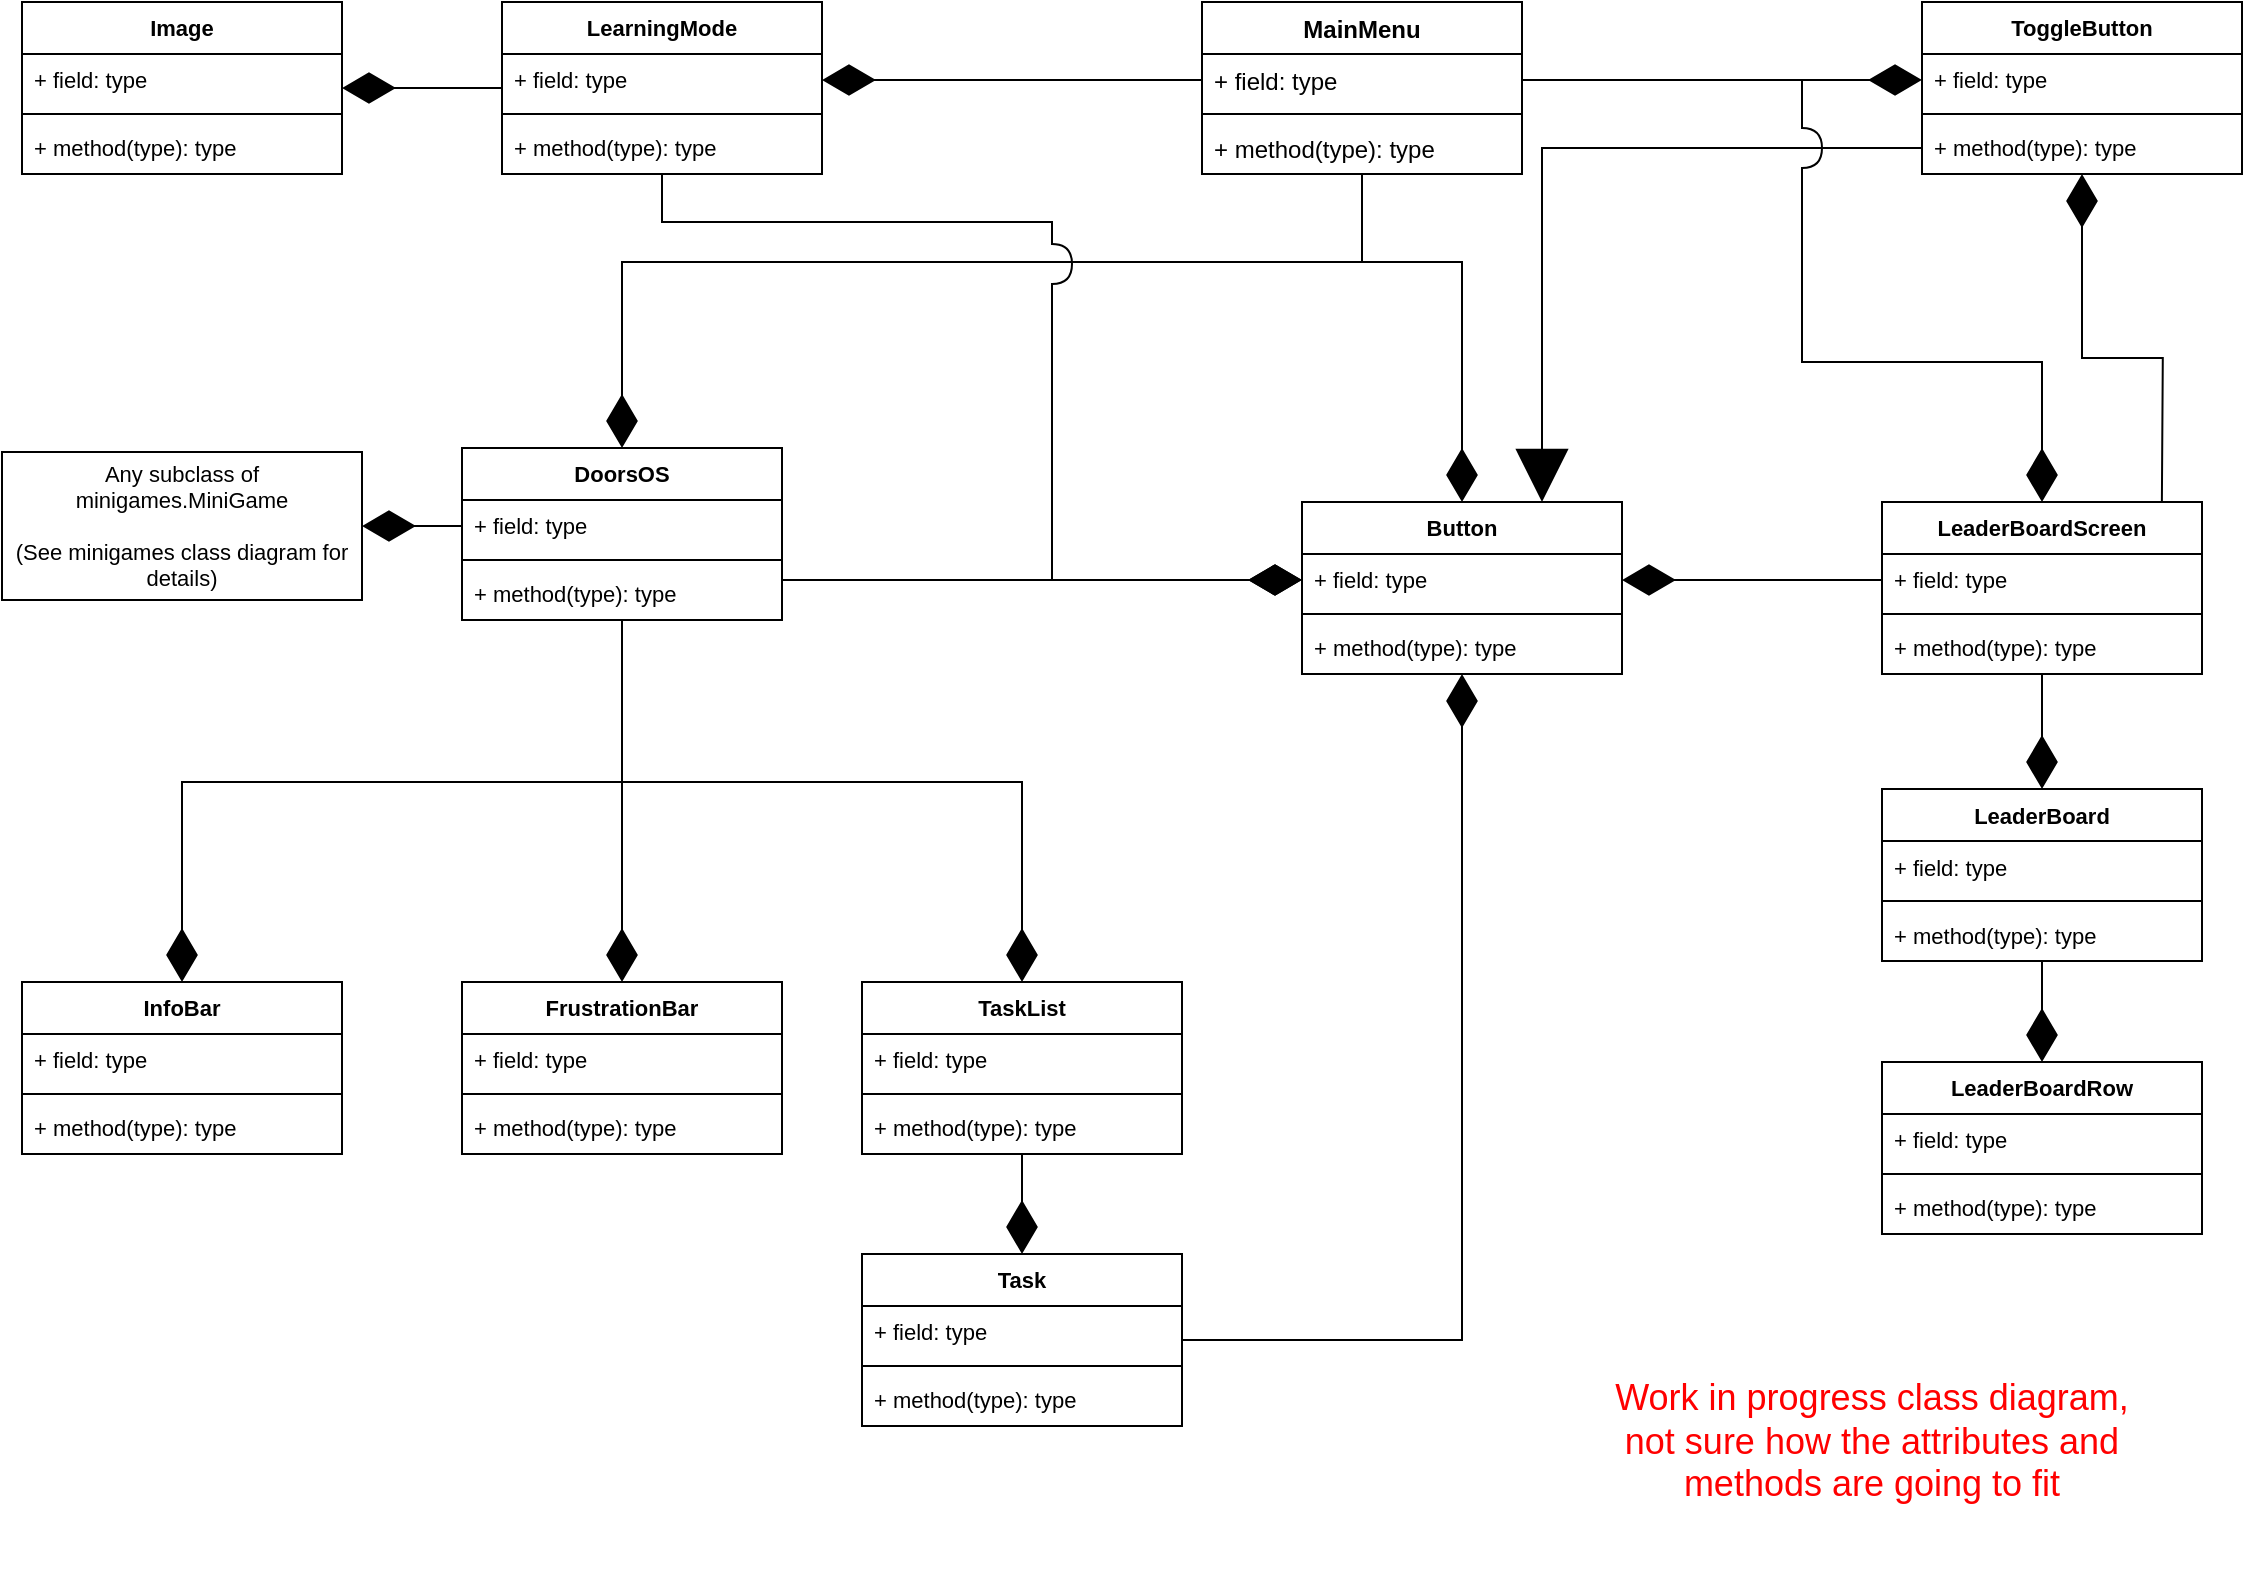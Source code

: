 <mxfile version="22.1.9" type="onedrive">
  <diagram id="C5RBs43oDa-KdzZeNtuy" name="Page-1">
    <mxGraphModel grid="1" page="1" gridSize="10" guides="1" tooltips="1" connect="1" arrows="1" fold="1" pageScale="1" pageWidth="1169" pageHeight="827" math="0" shadow="0">
      <root>
        <mxCell id="WIyWlLk6GJQsqaUBKTNV-0" />
        <mxCell id="WIyWlLk6GJQsqaUBKTNV-1" parent="WIyWlLk6GJQsqaUBKTNV-0" />
        <mxCell id="tVtpj592pyamEEXmdhVW-80" style="edgeStyle=orthogonalEdgeStyle;shape=connector;rounded=0;orthogonalLoop=1;jettySize=auto;html=1;entryX=0.5;entryY=0;entryDx=0;entryDy=0;labelBackgroundColor=default;strokeColor=default;align=center;verticalAlign=middle;fontFamily=Helvetica;fontSize=11;fontColor=default;endArrow=diamondThin;endFill=1;endSize=24;" edge="1" parent="WIyWlLk6GJQsqaUBKTNV-1" source="tVtpj592pyamEEXmdhVW-0" target="tVtpj592pyamEEXmdhVW-54">
          <mxGeometry relative="1" as="geometry">
            <Array as="points">
              <mxPoint x="690" y="150" />
              <mxPoint x="740" y="150" />
            </Array>
          </mxGeometry>
        </mxCell>
        <mxCell id="tVtpj592pyamEEXmdhVW-0" value="MainMenu" style="swimlane;fontStyle=1;align=center;verticalAlign=top;childLayout=stackLayout;horizontal=1;startSize=26;horizontalStack=0;resizeParent=1;resizeParentMax=0;resizeLast=0;collapsible=1;marginBottom=0;whiteSpace=wrap;html=1;" vertex="1" parent="WIyWlLk6GJQsqaUBKTNV-1">
          <mxGeometry x="610" y="20" width="160" height="86" as="geometry" />
        </mxCell>
        <mxCell id="tVtpj592pyamEEXmdhVW-1" value="+ field: type&lt;br&gt;" style="text;strokeColor=none;fillColor=none;align=left;verticalAlign=top;spacingLeft=4;spacingRight=4;overflow=hidden;rotatable=0;points=[[0,0.5],[1,0.5]];portConstraint=eastwest;whiteSpace=wrap;html=1;" vertex="1" parent="tVtpj592pyamEEXmdhVW-0">
          <mxGeometry y="26" width="160" height="26" as="geometry" />
        </mxCell>
        <mxCell id="tVtpj592pyamEEXmdhVW-2" value="" style="line;strokeWidth=1;fillColor=none;align=left;verticalAlign=middle;spacingTop=-1;spacingLeft=3;spacingRight=3;rotatable=0;labelPosition=right;points=[];portConstraint=eastwest;strokeColor=inherit;" vertex="1" parent="tVtpj592pyamEEXmdhVW-0">
          <mxGeometry y="52" width="160" height="8" as="geometry" />
        </mxCell>
        <mxCell id="tVtpj592pyamEEXmdhVW-3" value="+ method(type): type" style="text;strokeColor=none;fillColor=none;align=left;verticalAlign=top;spacingLeft=4;spacingRight=4;overflow=hidden;rotatable=0;points=[[0,0.5],[1,0.5]];portConstraint=eastwest;whiteSpace=wrap;html=1;" vertex="1" parent="tVtpj592pyamEEXmdhVW-0">
          <mxGeometry y="60" width="160" height="26" as="geometry" />
        </mxCell>
        <mxCell id="tVtpj592pyamEEXmdhVW-75" style="edgeStyle=orthogonalEdgeStyle;shape=connector;rounded=0;orthogonalLoop=1;jettySize=auto;html=1;entryX=0.5;entryY=0;entryDx=0;entryDy=0;labelBackgroundColor=default;strokeColor=default;align=center;verticalAlign=middle;fontFamily=Helvetica;fontSize=11;fontColor=default;endArrow=diamondThin;endFill=1;endSize=24;" edge="1" parent="WIyWlLk6GJQsqaUBKTNV-1" source="tVtpj592pyamEEXmdhVW-10" target="tVtpj592pyamEEXmdhVW-16">
          <mxGeometry relative="1" as="geometry">
            <Array as="points">
              <mxPoint x="320" y="410" />
              <mxPoint x="100" y="410" />
            </Array>
          </mxGeometry>
        </mxCell>
        <mxCell id="tVtpj592pyamEEXmdhVW-76" style="edgeStyle=orthogonalEdgeStyle;shape=connector;rounded=0;orthogonalLoop=1;jettySize=auto;html=1;entryX=0.5;entryY=0;entryDx=0;entryDy=0;labelBackgroundColor=default;strokeColor=default;align=center;verticalAlign=middle;fontFamily=Helvetica;fontSize=11;fontColor=default;endArrow=diamondThin;endFill=1;endSize=24;" edge="1" parent="WIyWlLk6GJQsqaUBKTNV-1" source="tVtpj592pyamEEXmdhVW-10" target="tVtpj592pyamEEXmdhVW-20">
          <mxGeometry relative="1" as="geometry" />
        </mxCell>
        <mxCell id="tVtpj592pyamEEXmdhVW-77" style="edgeStyle=orthogonalEdgeStyle;shape=connector;rounded=0;orthogonalLoop=1;jettySize=auto;html=1;entryX=0.5;entryY=0;entryDx=0;entryDy=0;labelBackgroundColor=default;strokeColor=default;align=center;verticalAlign=middle;fontFamily=Helvetica;fontSize=11;fontColor=default;endArrow=diamondThin;endFill=1;endSize=24;" edge="1" parent="WIyWlLk6GJQsqaUBKTNV-1" source="tVtpj592pyamEEXmdhVW-10" target="tVtpj592pyamEEXmdhVW-24">
          <mxGeometry relative="1" as="geometry">
            <Array as="points">
              <mxPoint x="320" y="410" />
              <mxPoint x="520" y="410" />
            </Array>
          </mxGeometry>
        </mxCell>
        <mxCell id="tVtpj592pyamEEXmdhVW-10" value="DoorsOS" style="swimlane;fontStyle=1;align=center;verticalAlign=top;childLayout=stackLayout;horizontal=1;startSize=26;horizontalStack=0;resizeParent=1;resizeParentMax=0;resizeLast=0;collapsible=1;marginBottom=0;whiteSpace=wrap;html=1;fontFamily=Helvetica;fontSize=11;fontColor=default;" vertex="1" parent="WIyWlLk6GJQsqaUBKTNV-1">
          <mxGeometry x="240" y="243" width="160" height="86" as="geometry">
            <mxRectangle x="240" y="243" width="90" height="30" as="alternateBounds" />
          </mxGeometry>
        </mxCell>
        <mxCell id="tVtpj592pyamEEXmdhVW-11" value="+ field: type" style="text;strokeColor=none;fillColor=none;align=left;verticalAlign=top;spacingLeft=4;spacingRight=4;overflow=hidden;rotatable=0;points=[[0,0.5],[1,0.5]];portConstraint=eastwest;whiteSpace=wrap;html=1;fontSize=11;fontFamily=Helvetica;fontColor=default;" vertex="1" parent="tVtpj592pyamEEXmdhVW-10">
          <mxGeometry y="26" width="160" height="26" as="geometry" />
        </mxCell>
        <mxCell id="tVtpj592pyamEEXmdhVW-12" value="" style="line;strokeWidth=1;fillColor=none;align=left;verticalAlign=middle;spacingTop=-1;spacingLeft=3;spacingRight=3;rotatable=0;labelPosition=right;points=[];portConstraint=eastwest;strokeColor=inherit;fontFamily=Helvetica;fontSize=11;fontColor=default;" vertex="1" parent="tVtpj592pyamEEXmdhVW-10">
          <mxGeometry y="52" width="160" height="8" as="geometry" />
        </mxCell>
        <mxCell id="tVtpj592pyamEEXmdhVW-13" value="+ method(type): type" style="text;strokeColor=none;fillColor=none;align=left;verticalAlign=top;spacingLeft=4;spacingRight=4;overflow=hidden;rotatable=0;points=[[0,0.5],[1,0.5]];portConstraint=eastwest;whiteSpace=wrap;html=1;fontSize=11;fontFamily=Helvetica;fontColor=default;" vertex="1" parent="tVtpj592pyamEEXmdhVW-10">
          <mxGeometry y="60" width="160" height="26" as="geometry" />
        </mxCell>
        <mxCell id="tVtpj592pyamEEXmdhVW-16" value="InfoBar" style="swimlane;fontStyle=1;align=center;verticalAlign=top;childLayout=stackLayout;horizontal=1;startSize=26;horizontalStack=0;resizeParent=1;resizeParentMax=0;resizeLast=0;collapsible=1;marginBottom=0;whiteSpace=wrap;html=1;fontFamily=Helvetica;fontSize=11;fontColor=default;" vertex="1" parent="WIyWlLk6GJQsqaUBKTNV-1">
          <mxGeometry x="20" y="510" width="160" height="86" as="geometry" />
        </mxCell>
        <mxCell id="tVtpj592pyamEEXmdhVW-17" value="+ field: type" style="text;strokeColor=none;fillColor=none;align=left;verticalAlign=top;spacingLeft=4;spacingRight=4;overflow=hidden;rotatable=0;points=[[0,0.5],[1,0.5]];portConstraint=eastwest;whiteSpace=wrap;html=1;fontSize=11;fontFamily=Helvetica;fontColor=default;" vertex="1" parent="tVtpj592pyamEEXmdhVW-16">
          <mxGeometry y="26" width="160" height="26" as="geometry" />
        </mxCell>
        <mxCell id="tVtpj592pyamEEXmdhVW-18" value="" style="line;strokeWidth=1;fillColor=none;align=left;verticalAlign=middle;spacingTop=-1;spacingLeft=3;spacingRight=3;rotatable=0;labelPosition=right;points=[];portConstraint=eastwest;strokeColor=inherit;fontFamily=Helvetica;fontSize=11;fontColor=default;" vertex="1" parent="tVtpj592pyamEEXmdhVW-16">
          <mxGeometry y="52" width="160" height="8" as="geometry" />
        </mxCell>
        <mxCell id="tVtpj592pyamEEXmdhVW-19" value="+ method(type): type" style="text;strokeColor=none;fillColor=none;align=left;verticalAlign=top;spacingLeft=4;spacingRight=4;overflow=hidden;rotatable=0;points=[[0,0.5],[1,0.5]];portConstraint=eastwest;whiteSpace=wrap;html=1;fontSize=11;fontFamily=Helvetica;fontColor=default;" vertex="1" parent="tVtpj592pyamEEXmdhVW-16">
          <mxGeometry y="60" width="160" height="26" as="geometry" />
        </mxCell>
        <mxCell id="tVtpj592pyamEEXmdhVW-20" value="FrustrationBar" style="swimlane;fontStyle=1;align=center;verticalAlign=top;childLayout=stackLayout;horizontal=1;startSize=26;horizontalStack=0;resizeParent=1;resizeParentMax=0;resizeLast=0;collapsible=1;marginBottom=0;whiteSpace=wrap;html=1;fontFamily=Helvetica;fontSize=11;fontColor=default;" vertex="1" parent="WIyWlLk6GJQsqaUBKTNV-1">
          <mxGeometry x="240" y="510" width="160" height="86" as="geometry" />
        </mxCell>
        <mxCell id="tVtpj592pyamEEXmdhVW-21" value="+ field: type" style="text;strokeColor=none;fillColor=none;align=left;verticalAlign=top;spacingLeft=4;spacingRight=4;overflow=hidden;rotatable=0;points=[[0,0.5],[1,0.5]];portConstraint=eastwest;whiteSpace=wrap;html=1;fontSize=11;fontFamily=Helvetica;fontColor=default;" vertex="1" parent="tVtpj592pyamEEXmdhVW-20">
          <mxGeometry y="26" width="160" height="26" as="geometry" />
        </mxCell>
        <mxCell id="tVtpj592pyamEEXmdhVW-22" value="" style="line;strokeWidth=1;fillColor=none;align=left;verticalAlign=middle;spacingTop=-1;spacingLeft=3;spacingRight=3;rotatable=0;labelPosition=right;points=[];portConstraint=eastwest;strokeColor=inherit;fontFamily=Helvetica;fontSize=11;fontColor=default;" vertex="1" parent="tVtpj592pyamEEXmdhVW-20">
          <mxGeometry y="52" width="160" height="8" as="geometry" />
        </mxCell>
        <mxCell id="tVtpj592pyamEEXmdhVW-23" value="+ method(type): type" style="text;strokeColor=none;fillColor=none;align=left;verticalAlign=top;spacingLeft=4;spacingRight=4;overflow=hidden;rotatable=0;points=[[0,0.5],[1,0.5]];portConstraint=eastwest;whiteSpace=wrap;html=1;fontSize=11;fontFamily=Helvetica;fontColor=default;" vertex="1" parent="tVtpj592pyamEEXmdhVW-20">
          <mxGeometry y="60" width="160" height="26" as="geometry" />
        </mxCell>
        <mxCell id="tVtpj592pyamEEXmdhVW-78" style="edgeStyle=orthogonalEdgeStyle;shape=connector;rounded=0;orthogonalLoop=1;jettySize=auto;html=1;entryX=0.5;entryY=0;entryDx=0;entryDy=0;labelBackgroundColor=default;strokeColor=default;align=center;verticalAlign=middle;fontFamily=Helvetica;fontSize=11;fontColor=default;endArrow=diamondThin;endFill=1;endSize=24;" edge="1" parent="WIyWlLk6GJQsqaUBKTNV-1" source="tVtpj592pyamEEXmdhVW-24" target="tVtpj592pyamEEXmdhVW-28">
          <mxGeometry relative="1" as="geometry" />
        </mxCell>
        <mxCell id="tVtpj592pyamEEXmdhVW-24" value="TaskList" style="swimlane;fontStyle=1;align=center;verticalAlign=top;childLayout=stackLayout;horizontal=1;startSize=26;horizontalStack=0;resizeParent=1;resizeParentMax=0;resizeLast=0;collapsible=1;marginBottom=0;whiteSpace=wrap;html=1;fontFamily=Helvetica;fontSize=11;fontColor=default;" vertex="1" parent="WIyWlLk6GJQsqaUBKTNV-1">
          <mxGeometry x="440" y="510" width="160" height="86" as="geometry" />
        </mxCell>
        <mxCell id="tVtpj592pyamEEXmdhVW-25" value="+ field: type" style="text;strokeColor=none;fillColor=none;align=left;verticalAlign=top;spacingLeft=4;spacingRight=4;overflow=hidden;rotatable=0;points=[[0,0.5],[1,0.5]];portConstraint=eastwest;whiteSpace=wrap;html=1;fontSize=11;fontFamily=Helvetica;fontColor=default;" vertex="1" parent="tVtpj592pyamEEXmdhVW-24">
          <mxGeometry y="26" width="160" height="26" as="geometry" />
        </mxCell>
        <mxCell id="tVtpj592pyamEEXmdhVW-26" value="" style="line;strokeWidth=1;fillColor=none;align=left;verticalAlign=middle;spacingTop=-1;spacingLeft=3;spacingRight=3;rotatable=0;labelPosition=right;points=[];portConstraint=eastwest;strokeColor=inherit;fontFamily=Helvetica;fontSize=11;fontColor=default;" vertex="1" parent="tVtpj592pyamEEXmdhVW-24">
          <mxGeometry y="52" width="160" height="8" as="geometry" />
        </mxCell>
        <mxCell id="tVtpj592pyamEEXmdhVW-27" value="+ method(type): type" style="text;strokeColor=none;fillColor=none;align=left;verticalAlign=top;spacingLeft=4;spacingRight=4;overflow=hidden;rotatable=0;points=[[0,0.5],[1,0.5]];portConstraint=eastwest;whiteSpace=wrap;html=1;fontSize=11;fontFamily=Helvetica;fontColor=default;" vertex="1" parent="tVtpj592pyamEEXmdhVW-24">
          <mxGeometry y="60" width="160" height="26" as="geometry" />
        </mxCell>
        <mxCell id="tVtpj592pyamEEXmdhVW-79" style="edgeStyle=orthogonalEdgeStyle;shape=connector;rounded=0;orthogonalLoop=1;jettySize=auto;html=1;labelBackgroundColor=default;strokeColor=default;align=center;verticalAlign=middle;fontFamily=Helvetica;fontSize=11;fontColor=default;endArrow=diamondThin;endFill=1;endSize=24;" edge="1" parent="WIyWlLk6GJQsqaUBKTNV-1" source="tVtpj592pyamEEXmdhVW-28" target="tVtpj592pyamEEXmdhVW-54">
          <mxGeometry relative="1" as="geometry" />
        </mxCell>
        <mxCell id="tVtpj592pyamEEXmdhVW-28" value="Task" style="swimlane;fontStyle=1;align=center;verticalAlign=top;childLayout=stackLayout;horizontal=1;startSize=26;horizontalStack=0;resizeParent=1;resizeParentMax=0;resizeLast=0;collapsible=1;marginBottom=0;whiteSpace=wrap;html=1;fontFamily=Helvetica;fontSize=11;fontColor=default;" vertex="1" parent="WIyWlLk6GJQsqaUBKTNV-1">
          <mxGeometry x="440" y="646" width="160" height="86" as="geometry" />
        </mxCell>
        <mxCell id="tVtpj592pyamEEXmdhVW-29" value="+ field: type" style="text;strokeColor=none;fillColor=none;align=left;verticalAlign=top;spacingLeft=4;spacingRight=4;overflow=hidden;rotatable=0;points=[[0,0.5],[1,0.5]];portConstraint=eastwest;whiteSpace=wrap;html=1;fontSize=11;fontFamily=Helvetica;fontColor=default;" vertex="1" parent="tVtpj592pyamEEXmdhVW-28">
          <mxGeometry y="26" width="160" height="26" as="geometry" />
        </mxCell>
        <mxCell id="tVtpj592pyamEEXmdhVW-30" value="" style="line;strokeWidth=1;fillColor=none;align=left;verticalAlign=middle;spacingTop=-1;spacingLeft=3;spacingRight=3;rotatable=0;labelPosition=right;points=[];portConstraint=eastwest;strokeColor=inherit;fontFamily=Helvetica;fontSize=11;fontColor=default;" vertex="1" parent="tVtpj592pyamEEXmdhVW-28">
          <mxGeometry y="52" width="160" height="8" as="geometry" />
        </mxCell>
        <mxCell id="tVtpj592pyamEEXmdhVW-31" value="+ method(type): type" style="text;strokeColor=none;fillColor=none;align=left;verticalAlign=top;spacingLeft=4;spacingRight=4;overflow=hidden;rotatable=0;points=[[0,0.5],[1,0.5]];portConstraint=eastwest;whiteSpace=wrap;html=1;fontSize=11;fontFamily=Helvetica;fontColor=default;" vertex="1" parent="tVtpj592pyamEEXmdhVW-28">
          <mxGeometry y="60" width="160" height="26" as="geometry" />
        </mxCell>
        <mxCell id="tVtpj592pyamEEXmdhVW-91" style="edgeStyle=orthogonalEdgeStyle;shape=connector;rounded=0;orthogonalLoop=1;jettySize=auto;html=1;entryX=0;entryY=0.5;entryDx=0;entryDy=0;labelBackgroundColor=default;strokeColor=default;align=center;verticalAlign=middle;fontFamily=Helvetica;fontSize=11;fontColor=default;endArrow=diamondThin;endFill=1;endSize=24;" edge="1" parent="WIyWlLk6GJQsqaUBKTNV-1" source="tVtpj592pyamEEXmdhVW-32" target="tVtpj592pyamEEXmdhVW-55">
          <mxGeometry relative="1" as="geometry">
            <Array as="points">
              <mxPoint x="340" y="130" />
              <mxPoint x="535" y="130" />
              <mxPoint x="535" y="309" />
            </Array>
          </mxGeometry>
        </mxCell>
        <mxCell id="tVtpj592pyamEEXmdhVW-32" value="LearningMode" style="swimlane;fontStyle=1;align=center;verticalAlign=top;childLayout=stackLayout;horizontal=1;startSize=26;horizontalStack=0;resizeParent=1;resizeParentMax=0;resizeLast=0;collapsible=1;marginBottom=0;whiteSpace=wrap;html=1;fontFamily=Helvetica;fontSize=11;fontColor=default;" vertex="1" parent="WIyWlLk6GJQsqaUBKTNV-1">
          <mxGeometry x="260" y="20" width="160" height="86" as="geometry" />
        </mxCell>
        <mxCell id="tVtpj592pyamEEXmdhVW-33" value="+ field: type" style="text;strokeColor=none;fillColor=none;align=left;verticalAlign=top;spacingLeft=4;spacingRight=4;overflow=hidden;rotatable=0;points=[[0,0.5],[1,0.5]];portConstraint=eastwest;whiteSpace=wrap;html=1;fontSize=11;fontFamily=Helvetica;fontColor=default;" vertex="1" parent="tVtpj592pyamEEXmdhVW-32">
          <mxGeometry y="26" width="160" height="26" as="geometry" />
        </mxCell>
        <mxCell id="tVtpj592pyamEEXmdhVW-34" value="" style="line;strokeWidth=1;fillColor=none;align=left;verticalAlign=middle;spacingTop=-1;spacingLeft=3;spacingRight=3;rotatable=0;labelPosition=right;points=[];portConstraint=eastwest;strokeColor=inherit;fontFamily=Helvetica;fontSize=11;fontColor=default;" vertex="1" parent="tVtpj592pyamEEXmdhVW-32">
          <mxGeometry y="52" width="160" height="8" as="geometry" />
        </mxCell>
        <mxCell id="tVtpj592pyamEEXmdhVW-35" value="+ method(type): type" style="text;strokeColor=none;fillColor=none;align=left;verticalAlign=top;spacingLeft=4;spacingRight=4;overflow=hidden;rotatable=0;points=[[0,0.5],[1,0.5]];portConstraint=eastwest;whiteSpace=wrap;html=1;fontSize=11;fontFamily=Helvetica;fontColor=default;" vertex="1" parent="tVtpj592pyamEEXmdhVW-32">
          <mxGeometry y="60" width="160" height="26" as="geometry" />
        </mxCell>
        <mxCell id="tVtpj592pyamEEXmdhVW-40" value="Any subclass of minigames.MiniGame&lt;br&gt;&lt;br&gt;(See minigames class diagram for details)" style="html=1;dropTarget=0;whiteSpace=wrap;fontFamily=Helvetica;fontSize=11;fontColor=default;" vertex="1" parent="WIyWlLk6GJQsqaUBKTNV-1">
          <mxGeometry x="10" y="245" width="180" height="74" as="geometry" />
        </mxCell>
        <mxCell id="tVtpj592pyamEEXmdhVW-71" style="edgeStyle=orthogonalEdgeStyle;shape=connector;rounded=0;orthogonalLoop=1;jettySize=auto;html=1;entryX=0.5;entryY=0;entryDx=0;entryDy=0;labelBackgroundColor=default;strokeColor=default;align=center;verticalAlign=middle;fontFamily=Helvetica;fontSize=11;fontColor=default;endArrow=diamondThin;endFill=1;endSize=24;" edge="1" parent="WIyWlLk6GJQsqaUBKTNV-1" source="tVtpj592pyamEEXmdhVW-42" target="tVtpj592pyamEEXmdhVW-46">
          <mxGeometry relative="1" as="geometry" />
        </mxCell>
        <mxCell id="tVtpj592pyamEEXmdhVW-86" style="edgeStyle=orthogonalEdgeStyle;shape=connector;rounded=0;orthogonalLoop=1;jettySize=auto;html=1;exitX=0.75;exitY=0;exitDx=0;exitDy=0;labelBackgroundColor=default;strokeColor=default;align=center;verticalAlign=middle;fontFamily=Helvetica;fontSize=11;fontColor=default;endArrow=diamondThin;endFill=1;endSize=24;" edge="1" parent="WIyWlLk6GJQsqaUBKTNV-1" target="tVtpj592pyamEEXmdhVW-62">
          <mxGeometry relative="1" as="geometry">
            <mxPoint x="1089.94" y="270" as="sourcePoint" />
            <mxPoint x="1110" y="140" as="targetPoint" />
          </mxGeometry>
        </mxCell>
        <mxCell id="tVtpj592pyamEEXmdhVW-42" value="LeaderBoardScreen" style="swimlane;fontStyle=1;align=center;verticalAlign=top;childLayout=stackLayout;horizontal=1;startSize=26;horizontalStack=0;resizeParent=1;resizeParentMax=0;resizeLast=0;collapsible=1;marginBottom=0;whiteSpace=wrap;html=1;fontFamily=Helvetica;fontSize=11;fontColor=default;" vertex="1" parent="WIyWlLk6GJQsqaUBKTNV-1">
          <mxGeometry x="950" y="270" width="160" height="86" as="geometry" />
        </mxCell>
        <mxCell id="tVtpj592pyamEEXmdhVW-43" value="+ field: type" style="text;strokeColor=none;fillColor=none;align=left;verticalAlign=top;spacingLeft=4;spacingRight=4;overflow=hidden;rotatable=0;points=[[0,0.5],[1,0.5]];portConstraint=eastwest;whiteSpace=wrap;html=1;fontSize=11;fontFamily=Helvetica;fontColor=default;" vertex="1" parent="tVtpj592pyamEEXmdhVW-42">
          <mxGeometry y="26" width="160" height="26" as="geometry" />
        </mxCell>
        <mxCell id="tVtpj592pyamEEXmdhVW-44" value="" style="line;strokeWidth=1;fillColor=none;align=left;verticalAlign=middle;spacingTop=-1;spacingLeft=3;spacingRight=3;rotatable=0;labelPosition=right;points=[];portConstraint=eastwest;strokeColor=inherit;fontFamily=Helvetica;fontSize=11;fontColor=default;" vertex="1" parent="tVtpj592pyamEEXmdhVW-42">
          <mxGeometry y="52" width="160" height="8" as="geometry" />
        </mxCell>
        <mxCell id="tVtpj592pyamEEXmdhVW-45" value="+ method(type): type" style="text;strokeColor=none;fillColor=none;align=left;verticalAlign=top;spacingLeft=4;spacingRight=4;overflow=hidden;rotatable=0;points=[[0,0.5],[1,0.5]];portConstraint=eastwest;whiteSpace=wrap;html=1;fontSize=11;fontFamily=Helvetica;fontColor=default;" vertex="1" parent="tVtpj592pyamEEXmdhVW-42">
          <mxGeometry y="60" width="160" height="26" as="geometry" />
        </mxCell>
        <mxCell id="tVtpj592pyamEEXmdhVW-72" style="edgeStyle=orthogonalEdgeStyle;shape=connector;rounded=0;orthogonalLoop=1;jettySize=auto;html=1;entryX=0.5;entryY=0;entryDx=0;entryDy=0;labelBackgroundColor=default;strokeColor=default;align=center;verticalAlign=middle;fontFamily=Helvetica;fontSize=11;fontColor=default;endArrow=diamondThin;endFill=1;endSize=24;" edge="1" parent="WIyWlLk6GJQsqaUBKTNV-1" source="tVtpj592pyamEEXmdhVW-46" target="tVtpj592pyamEEXmdhVW-50">
          <mxGeometry relative="1" as="geometry" />
        </mxCell>
        <mxCell id="tVtpj592pyamEEXmdhVW-46" value="LeaderBoard" style="swimlane;fontStyle=1;align=center;verticalAlign=top;childLayout=stackLayout;horizontal=1;startSize=26;horizontalStack=0;resizeParent=1;resizeParentMax=0;resizeLast=0;collapsible=1;marginBottom=0;whiteSpace=wrap;html=1;fontFamily=Helvetica;fontSize=11;fontColor=default;" vertex="1" parent="WIyWlLk6GJQsqaUBKTNV-1">
          <mxGeometry x="950" y="413.5" width="160" height="86" as="geometry" />
        </mxCell>
        <mxCell id="tVtpj592pyamEEXmdhVW-47" value="+ field: type" style="text;strokeColor=none;fillColor=none;align=left;verticalAlign=top;spacingLeft=4;spacingRight=4;overflow=hidden;rotatable=0;points=[[0,0.5],[1,0.5]];portConstraint=eastwest;whiteSpace=wrap;html=1;fontSize=11;fontFamily=Helvetica;fontColor=default;" vertex="1" parent="tVtpj592pyamEEXmdhVW-46">
          <mxGeometry y="26" width="160" height="26" as="geometry" />
        </mxCell>
        <mxCell id="tVtpj592pyamEEXmdhVW-48" value="" style="line;strokeWidth=1;fillColor=none;align=left;verticalAlign=middle;spacingTop=-1;spacingLeft=3;spacingRight=3;rotatable=0;labelPosition=right;points=[];portConstraint=eastwest;strokeColor=inherit;fontFamily=Helvetica;fontSize=11;fontColor=default;" vertex="1" parent="tVtpj592pyamEEXmdhVW-46">
          <mxGeometry y="52" width="160" height="8" as="geometry" />
        </mxCell>
        <mxCell id="tVtpj592pyamEEXmdhVW-49" value="+ method(type): type" style="text;strokeColor=none;fillColor=none;align=left;verticalAlign=top;spacingLeft=4;spacingRight=4;overflow=hidden;rotatable=0;points=[[0,0.5],[1,0.5]];portConstraint=eastwest;whiteSpace=wrap;html=1;fontSize=11;fontFamily=Helvetica;fontColor=default;" vertex="1" parent="tVtpj592pyamEEXmdhVW-46">
          <mxGeometry y="60" width="160" height="26" as="geometry" />
        </mxCell>
        <mxCell id="tVtpj592pyamEEXmdhVW-50" value="LeaderBoardRow" style="swimlane;fontStyle=1;align=center;verticalAlign=top;childLayout=stackLayout;horizontal=1;startSize=26;horizontalStack=0;resizeParent=1;resizeParentMax=0;resizeLast=0;collapsible=1;marginBottom=0;whiteSpace=wrap;html=1;fontFamily=Helvetica;fontSize=11;fontColor=default;" vertex="1" parent="WIyWlLk6GJQsqaUBKTNV-1">
          <mxGeometry x="950" y="550" width="160" height="86" as="geometry" />
        </mxCell>
        <mxCell id="tVtpj592pyamEEXmdhVW-51" value="+ field: type" style="text;strokeColor=none;fillColor=none;align=left;verticalAlign=top;spacingLeft=4;spacingRight=4;overflow=hidden;rotatable=0;points=[[0,0.5],[1,0.5]];portConstraint=eastwest;whiteSpace=wrap;html=1;fontSize=11;fontFamily=Helvetica;fontColor=default;" vertex="1" parent="tVtpj592pyamEEXmdhVW-50">
          <mxGeometry y="26" width="160" height="26" as="geometry" />
        </mxCell>
        <mxCell id="tVtpj592pyamEEXmdhVW-52" value="" style="line;strokeWidth=1;fillColor=none;align=left;verticalAlign=middle;spacingTop=-1;spacingLeft=3;spacingRight=3;rotatable=0;labelPosition=right;points=[];portConstraint=eastwest;strokeColor=inherit;fontFamily=Helvetica;fontSize=11;fontColor=default;" vertex="1" parent="tVtpj592pyamEEXmdhVW-50">
          <mxGeometry y="52" width="160" height="8" as="geometry" />
        </mxCell>
        <mxCell id="tVtpj592pyamEEXmdhVW-53" value="+ method(type): type" style="text;strokeColor=none;fillColor=none;align=left;verticalAlign=top;spacingLeft=4;spacingRight=4;overflow=hidden;rotatable=0;points=[[0,0.5],[1,0.5]];portConstraint=eastwest;whiteSpace=wrap;html=1;fontSize=11;fontFamily=Helvetica;fontColor=default;" vertex="1" parent="tVtpj592pyamEEXmdhVW-50">
          <mxGeometry y="60" width="160" height="26" as="geometry" />
        </mxCell>
        <mxCell id="tVtpj592pyamEEXmdhVW-89" value="" style="rounded=0;whiteSpace=wrap;html=1;fontFamily=Helvetica;fontSize=11;fontColor=default;strokeColor=none;fillColor=default;" vertex="1" parent="WIyWlLk6GJQsqaUBKTNV-1">
          <mxGeometry x="534.5" y="141.5" width="1" height="19" as="geometry" />
        </mxCell>
        <mxCell id="tVtpj592pyamEEXmdhVW-54" value="Button" style="swimlane;fontStyle=1;align=center;verticalAlign=top;childLayout=stackLayout;horizontal=1;startSize=26;horizontalStack=0;resizeParent=1;resizeParentMax=0;resizeLast=0;collapsible=1;marginBottom=0;whiteSpace=wrap;html=1;fontFamily=Helvetica;fontSize=11;fontColor=default;" vertex="1" parent="WIyWlLk6GJQsqaUBKTNV-1">
          <mxGeometry x="660" y="270" width="160" height="86" as="geometry" />
        </mxCell>
        <mxCell id="tVtpj592pyamEEXmdhVW-55" value="+ field: type" style="text;strokeColor=none;fillColor=none;align=left;verticalAlign=top;spacingLeft=4;spacingRight=4;overflow=hidden;rotatable=0;points=[[0,0.5],[1,0.5]];portConstraint=eastwest;whiteSpace=wrap;html=1;fontSize=11;fontFamily=Helvetica;fontColor=default;" vertex="1" parent="tVtpj592pyamEEXmdhVW-54">
          <mxGeometry y="26" width="160" height="26" as="geometry" />
        </mxCell>
        <mxCell id="tVtpj592pyamEEXmdhVW-56" value="" style="line;strokeWidth=1;fillColor=none;align=left;verticalAlign=middle;spacingTop=-1;spacingLeft=3;spacingRight=3;rotatable=0;labelPosition=right;points=[];portConstraint=eastwest;strokeColor=inherit;fontFamily=Helvetica;fontSize=11;fontColor=default;" vertex="1" parent="tVtpj592pyamEEXmdhVW-54">
          <mxGeometry y="52" width="160" height="8" as="geometry" />
        </mxCell>
        <mxCell id="tVtpj592pyamEEXmdhVW-57" value="+ method(type): type" style="text;strokeColor=none;fillColor=none;align=left;verticalAlign=top;spacingLeft=4;spacingRight=4;overflow=hidden;rotatable=0;points=[[0,0.5],[1,0.5]];portConstraint=eastwest;whiteSpace=wrap;html=1;fontSize=11;fontFamily=Helvetica;fontColor=default;" vertex="1" parent="tVtpj592pyamEEXmdhVW-54">
          <mxGeometry y="60" width="160" height="26" as="geometry" />
        </mxCell>
        <mxCell id="tVtpj592pyamEEXmdhVW-58" value="Image" style="swimlane;fontStyle=1;align=center;verticalAlign=top;childLayout=stackLayout;horizontal=1;startSize=26;horizontalStack=0;resizeParent=1;resizeParentMax=0;resizeLast=0;collapsible=1;marginBottom=0;whiteSpace=wrap;html=1;fontFamily=Helvetica;fontSize=11;fontColor=default;" vertex="1" parent="WIyWlLk6GJQsqaUBKTNV-1">
          <mxGeometry x="20" y="20" width="160" height="86" as="geometry" />
        </mxCell>
        <mxCell id="tVtpj592pyamEEXmdhVW-59" value="+ field: type" style="text;strokeColor=none;fillColor=none;align=left;verticalAlign=top;spacingLeft=4;spacingRight=4;overflow=hidden;rotatable=0;points=[[0,0.5],[1,0.5]];portConstraint=eastwest;whiteSpace=wrap;html=1;fontSize=11;fontFamily=Helvetica;fontColor=default;" vertex="1" parent="tVtpj592pyamEEXmdhVW-58">
          <mxGeometry y="26" width="160" height="26" as="geometry" />
        </mxCell>
        <mxCell id="tVtpj592pyamEEXmdhVW-60" value="" style="line;strokeWidth=1;fillColor=none;align=left;verticalAlign=middle;spacingTop=-1;spacingLeft=3;spacingRight=3;rotatable=0;labelPosition=right;points=[];portConstraint=eastwest;strokeColor=inherit;fontFamily=Helvetica;fontSize=11;fontColor=default;" vertex="1" parent="tVtpj592pyamEEXmdhVW-58">
          <mxGeometry y="52" width="160" height="8" as="geometry" />
        </mxCell>
        <mxCell id="tVtpj592pyamEEXmdhVW-61" value="+ method(type): type" style="text;strokeColor=none;fillColor=none;align=left;verticalAlign=top;spacingLeft=4;spacingRight=4;overflow=hidden;rotatable=0;points=[[0,0.5],[1,0.5]];portConstraint=eastwest;whiteSpace=wrap;html=1;fontSize=11;fontFamily=Helvetica;fontColor=default;" vertex="1" parent="tVtpj592pyamEEXmdhVW-58">
          <mxGeometry y="60" width="160" height="26" as="geometry" />
        </mxCell>
        <mxCell id="tVtpj592pyamEEXmdhVW-62" value="ToggleButton" style="swimlane;fontStyle=1;align=center;verticalAlign=top;childLayout=stackLayout;horizontal=1;startSize=26;horizontalStack=0;resizeParent=1;resizeParentMax=0;resizeLast=0;collapsible=1;marginBottom=0;whiteSpace=wrap;html=1;fontFamily=Helvetica;fontSize=11;fontColor=default;" vertex="1" parent="WIyWlLk6GJQsqaUBKTNV-1">
          <mxGeometry x="970" y="20" width="160" height="86" as="geometry" />
        </mxCell>
        <mxCell id="tVtpj592pyamEEXmdhVW-63" value="+ field: type" style="text;strokeColor=none;fillColor=none;align=left;verticalAlign=top;spacingLeft=4;spacingRight=4;overflow=hidden;rotatable=0;points=[[0,0.5],[1,0.5]];portConstraint=eastwest;whiteSpace=wrap;html=1;fontSize=11;fontFamily=Helvetica;fontColor=default;" vertex="1" parent="tVtpj592pyamEEXmdhVW-62">
          <mxGeometry y="26" width="160" height="26" as="geometry" />
        </mxCell>
        <mxCell id="tVtpj592pyamEEXmdhVW-64" value="" style="line;strokeWidth=1;fillColor=none;align=left;verticalAlign=middle;spacingTop=-1;spacingLeft=3;spacingRight=3;rotatable=0;labelPosition=right;points=[];portConstraint=eastwest;strokeColor=inherit;fontFamily=Helvetica;fontSize=11;fontColor=default;" vertex="1" parent="tVtpj592pyamEEXmdhVW-62">
          <mxGeometry y="52" width="160" height="8" as="geometry" />
        </mxCell>
        <mxCell id="tVtpj592pyamEEXmdhVW-65" value="+ method(type): type" style="text;strokeColor=none;fillColor=none;align=left;verticalAlign=top;spacingLeft=4;spacingRight=4;overflow=hidden;rotatable=0;points=[[0,0.5],[1,0.5]];portConstraint=eastwest;whiteSpace=wrap;html=1;fontSize=11;fontFamily=Helvetica;fontColor=default;" vertex="1" parent="tVtpj592pyamEEXmdhVW-62">
          <mxGeometry y="60" width="160" height="26" as="geometry" />
        </mxCell>
        <mxCell id="tVtpj592pyamEEXmdhVW-66" value="" style="endArrow=diamondThin;endFill=1;endSize=24;html=1;rounded=0;labelBackgroundColor=default;strokeColor=default;align=center;verticalAlign=middle;fontFamily=Helvetica;fontSize=11;fontColor=default;shape=connector;edgeStyle=orthogonalEdgeStyle;entryX=1;entryY=0.5;entryDx=0;entryDy=0;exitX=0;exitY=0.5;exitDx=0;exitDy=0;" edge="1" parent="WIyWlLk6GJQsqaUBKTNV-1" source="tVtpj592pyamEEXmdhVW-32" target="tVtpj592pyamEEXmdhVW-58">
          <mxGeometry width="160" relative="1" as="geometry">
            <mxPoint x="220" y="140" as="sourcePoint" />
            <mxPoint x="690" y="380" as="targetPoint" />
          </mxGeometry>
        </mxCell>
        <mxCell id="tVtpj592pyamEEXmdhVW-69" value="" style="endArrow=diamondThin;endFill=1;endSize=24;html=1;rounded=0;labelBackgroundColor=default;strokeColor=default;align=center;verticalAlign=middle;fontFamily=Helvetica;fontSize=11;fontColor=default;shape=connector;edgeStyle=orthogonalEdgeStyle;exitX=0;exitY=0.5;exitDx=0;exitDy=0;entryX=1;entryY=0.5;entryDx=0;entryDy=0;" edge="1" parent="WIyWlLk6GJQsqaUBKTNV-1" source="tVtpj592pyamEEXmdhVW-1" target="tVtpj592pyamEEXmdhVW-33">
          <mxGeometry width="160" relative="1" as="geometry">
            <mxPoint x="530" y="150" as="sourcePoint" />
            <mxPoint x="690" y="150" as="targetPoint" />
          </mxGeometry>
        </mxCell>
        <mxCell id="tVtpj592pyamEEXmdhVW-70" style="edgeStyle=orthogonalEdgeStyle;shape=connector;rounded=0;orthogonalLoop=1;jettySize=auto;html=1;exitX=1;exitY=0.5;exitDx=0;exitDy=0;entryX=0.5;entryY=0;entryDx=0;entryDy=0;labelBackgroundColor=default;strokeColor=default;align=center;verticalAlign=middle;fontFamily=Helvetica;fontSize=11;fontColor=default;endArrow=diamondThin;endFill=1;endSize=24;" edge="1" parent="WIyWlLk6GJQsqaUBKTNV-1" source="tVtpj592pyamEEXmdhVW-1" target="tVtpj592pyamEEXmdhVW-42">
          <mxGeometry relative="1" as="geometry">
            <Array as="points">
              <mxPoint x="910" y="59" />
              <mxPoint x="910" y="200" />
              <mxPoint x="1030" y="200" />
            </Array>
          </mxGeometry>
        </mxCell>
        <mxCell id="tVtpj592pyamEEXmdhVW-74" style="edgeStyle=orthogonalEdgeStyle;shape=connector;rounded=0;orthogonalLoop=1;jettySize=auto;html=1;entryX=1;entryY=0.5;entryDx=0;entryDy=0;labelBackgroundColor=default;strokeColor=default;align=center;verticalAlign=middle;fontFamily=Helvetica;fontSize=11;fontColor=default;endArrow=diamondThin;endFill=1;endSize=24;" edge="1" parent="WIyWlLk6GJQsqaUBKTNV-1" source="tVtpj592pyamEEXmdhVW-11" target="tVtpj592pyamEEXmdhVW-40">
          <mxGeometry relative="1" as="geometry" />
        </mxCell>
        <mxCell id="tVtpj592pyamEEXmdhVW-84" style="edgeStyle=orthogonalEdgeStyle;shape=connector;rounded=0;orthogonalLoop=1;jettySize=auto;html=1;entryX=1;entryY=0.5;entryDx=0;entryDy=0;labelBackgroundColor=default;strokeColor=default;align=center;verticalAlign=middle;fontFamily=Helvetica;fontSize=11;fontColor=default;endArrow=diamondThin;endFill=1;endSize=24;" edge="1" parent="WIyWlLk6GJQsqaUBKTNV-1" source="tVtpj592pyamEEXmdhVW-43" target="tVtpj592pyamEEXmdhVW-55">
          <mxGeometry relative="1" as="geometry" />
        </mxCell>
        <mxCell id="tVtpj592pyamEEXmdhVW-85" style="edgeStyle=orthogonalEdgeStyle;shape=connector;rounded=0;orthogonalLoop=1;jettySize=auto;html=1;entryX=0;entryY=0.5;entryDx=0;entryDy=0;labelBackgroundColor=default;strokeColor=default;align=center;verticalAlign=middle;fontFamily=Helvetica;fontSize=11;fontColor=default;endArrow=diamondThin;endFill=1;endSize=24;" edge="1" parent="WIyWlLk6GJQsqaUBKTNV-1" source="tVtpj592pyamEEXmdhVW-1" target="tVtpj592pyamEEXmdhVW-63">
          <mxGeometry relative="1" as="geometry" />
        </mxCell>
        <mxCell id="tVtpj592pyamEEXmdhVW-88" value="" style="shape=requiredInterface;html=1;verticalLabelPosition=bottom;sketch=0;fontFamily=Helvetica;fontSize=11;fontColor=default;" vertex="1" parent="WIyWlLk6GJQsqaUBKTNV-1">
          <mxGeometry x="535" y="141" width="10" height="20" as="geometry" />
        </mxCell>
        <mxCell id="tVtpj592pyamEEXmdhVW-73" style="edgeStyle=orthogonalEdgeStyle;shape=connector;rounded=0;orthogonalLoop=1;jettySize=auto;html=1;entryX=0.5;entryY=0;entryDx=0;entryDy=0;labelBackgroundColor=default;strokeColor=default;align=center;verticalAlign=middle;fontFamily=Helvetica;fontSize=11;fontColor=default;endArrow=diamondThin;endFill=1;endSize=24;" edge="1" parent="WIyWlLk6GJQsqaUBKTNV-1" source="tVtpj592pyamEEXmdhVW-0" target="tVtpj592pyamEEXmdhVW-10">
          <mxGeometry relative="1" as="geometry">
            <Array as="points">
              <mxPoint x="690" y="150" />
              <mxPoint x="320" y="150" />
            </Array>
          </mxGeometry>
        </mxCell>
        <mxCell id="tVtpj592pyamEEXmdhVW-92" style="edgeStyle=orthogonalEdgeStyle;shape=connector;rounded=0;orthogonalLoop=1;jettySize=auto;html=1;entryX=0;entryY=0.5;entryDx=0;entryDy=0;labelBackgroundColor=default;strokeColor=default;align=center;verticalAlign=middle;fontFamily=Helvetica;fontSize=11;fontColor=default;endArrow=diamondThin;endFill=1;endSize=24;" edge="1" parent="WIyWlLk6GJQsqaUBKTNV-1" source="tVtpj592pyamEEXmdhVW-11" target="tVtpj592pyamEEXmdhVW-55">
          <mxGeometry relative="1" as="geometry">
            <Array as="points">
              <mxPoint x="400" y="309" />
            </Array>
          </mxGeometry>
        </mxCell>
        <mxCell id="tVtpj592pyamEEXmdhVW-93" value="" style="rounded=0;whiteSpace=wrap;html=1;fontFamily=Helvetica;fontSize=11;fontColor=default;strokeColor=none;fillColor=default;" vertex="1" parent="WIyWlLk6GJQsqaUBKTNV-1">
          <mxGeometry x="909.5" y="83.5" width="1" height="19" as="geometry" />
        </mxCell>
        <mxCell id="tVtpj592pyamEEXmdhVW-95" value="" style="shape=requiredInterface;html=1;verticalLabelPosition=bottom;sketch=0;fontFamily=Helvetica;fontSize=11;fontColor=default;" vertex="1" parent="WIyWlLk6GJQsqaUBKTNV-1">
          <mxGeometry x="910" y="83" width="10" height="20" as="geometry" />
        </mxCell>
        <mxCell id="tVtpj592pyamEEXmdhVW-87" style="edgeStyle=orthogonalEdgeStyle;shape=connector;rounded=0;orthogonalLoop=1;jettySize=auto;html=1;exitX=0;exitY=0.5;exitDx=0;exitDy=0;entryX=0.75;entryY=0;entryDx=0;entryDy=0;labelBackgroundColor=default;strokeColor=default;align=center;verticalAlign=middle;fontFamily=Helvetica;fontSize=11;fontColor=default;endArrow=block;endFill=1;endSize=24;" edge="1" parent="WIyWlLk6GJQsqaUBKTNV-1" source="tVtpj592pyamEEXmdhVW-65" target="tVtpj592pyamEEXmdhVW-54">
          <mxGeometry relative="1" as="geometry" />
        </mxCell>
        <mxCell id="nEhqV31PRx_AkVHk5LO8-0" value="&lt;font style=&quot;font-size: 18px;&quot; color=&quot;#ff0000&quot;&gt;Work in progress class diagram, not sure how the attributes and methods are going to fit&lt;/font&gt;" style="text;html=1;strokeColor=none;fillColor=none;align=center;verticalAlign=middle;whiteSpace=wrap;rounded=0;" vertex="1" parent="WIyWlLk6GJQsqaUBKTNV-1">
          <mxGeometry x="810" y="670" width="270" height="140" as="geometry" />
        </mxCell>
      </root>
    </mxGraphModel>
  </diagram>
</mxfile>
